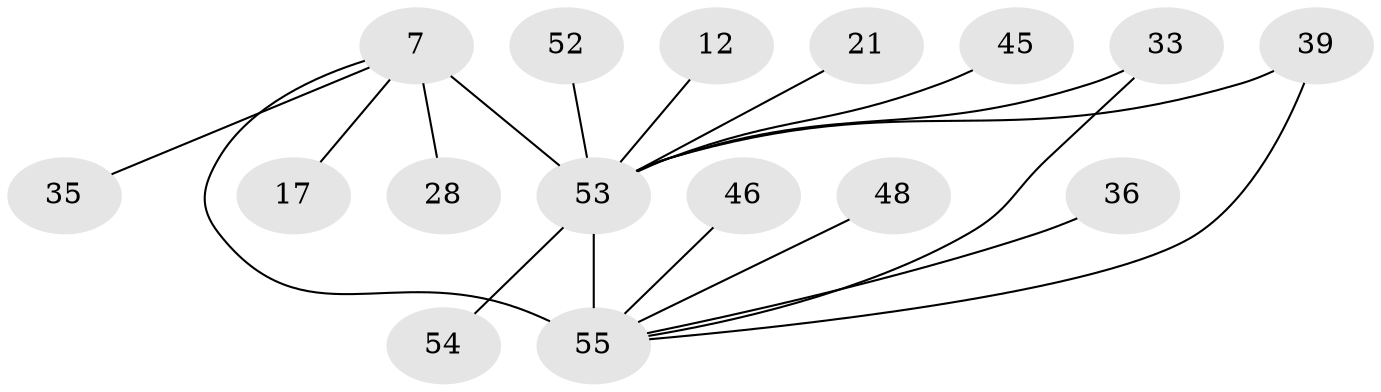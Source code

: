 // original degree distribution, {21: 0.01818181818181818, 15: 0.05454545454545454, 14: 0.01818181818181818, 11: 0.01818181818181818, 16: 0.03636363636363636, 13: 0.01818181818181818, 22: 0.01818181818181818, 3: 0.21818181818181817, 2: 0.5272727272727272, 4: 0.03636363636363636, 5: 0.03636363636363636}
// Generated by graph-tools (version 1.1) at 2025/49/03/04/25 21:49:03]
// undirected, 16 vertices, 18 edges
graph export_dot {
graph [start="1"]
  node [color=gray90,style=filled];
  7 [super="+5+4"];
  12;
  17;
  21;
  28;
  33 [super="+14"];
  35;
  36 [super="+30"];
  39;
  45;
  46;
  48;
  52;
  53 [super="+23+50+13+51+32+26"];
  54;
  55 [super="+27+44+47+43+49+24+31"];
  7 -- 35 [weight=2];
  7 -- 55 [weight=12];
  7 -- 17 [weight=2];
  7 -- 28 [weight=2];
  7 -- 53 [weight=23];
  12 -- 53 [weight=2];
  21 -- 53 [weight=2];
  33 -- 53;
  33 -- 55;
  36 -- 55 [weight=2];
  39 -- 53;
  39 -- 55;
  45 -- 53 [weight=2];
  46 -- 55;
  48 -- 55 [weight=2];
  52 -- 53;
  53 -- 54 [weight=2];
  53 -- 55 [weight=22];
}
